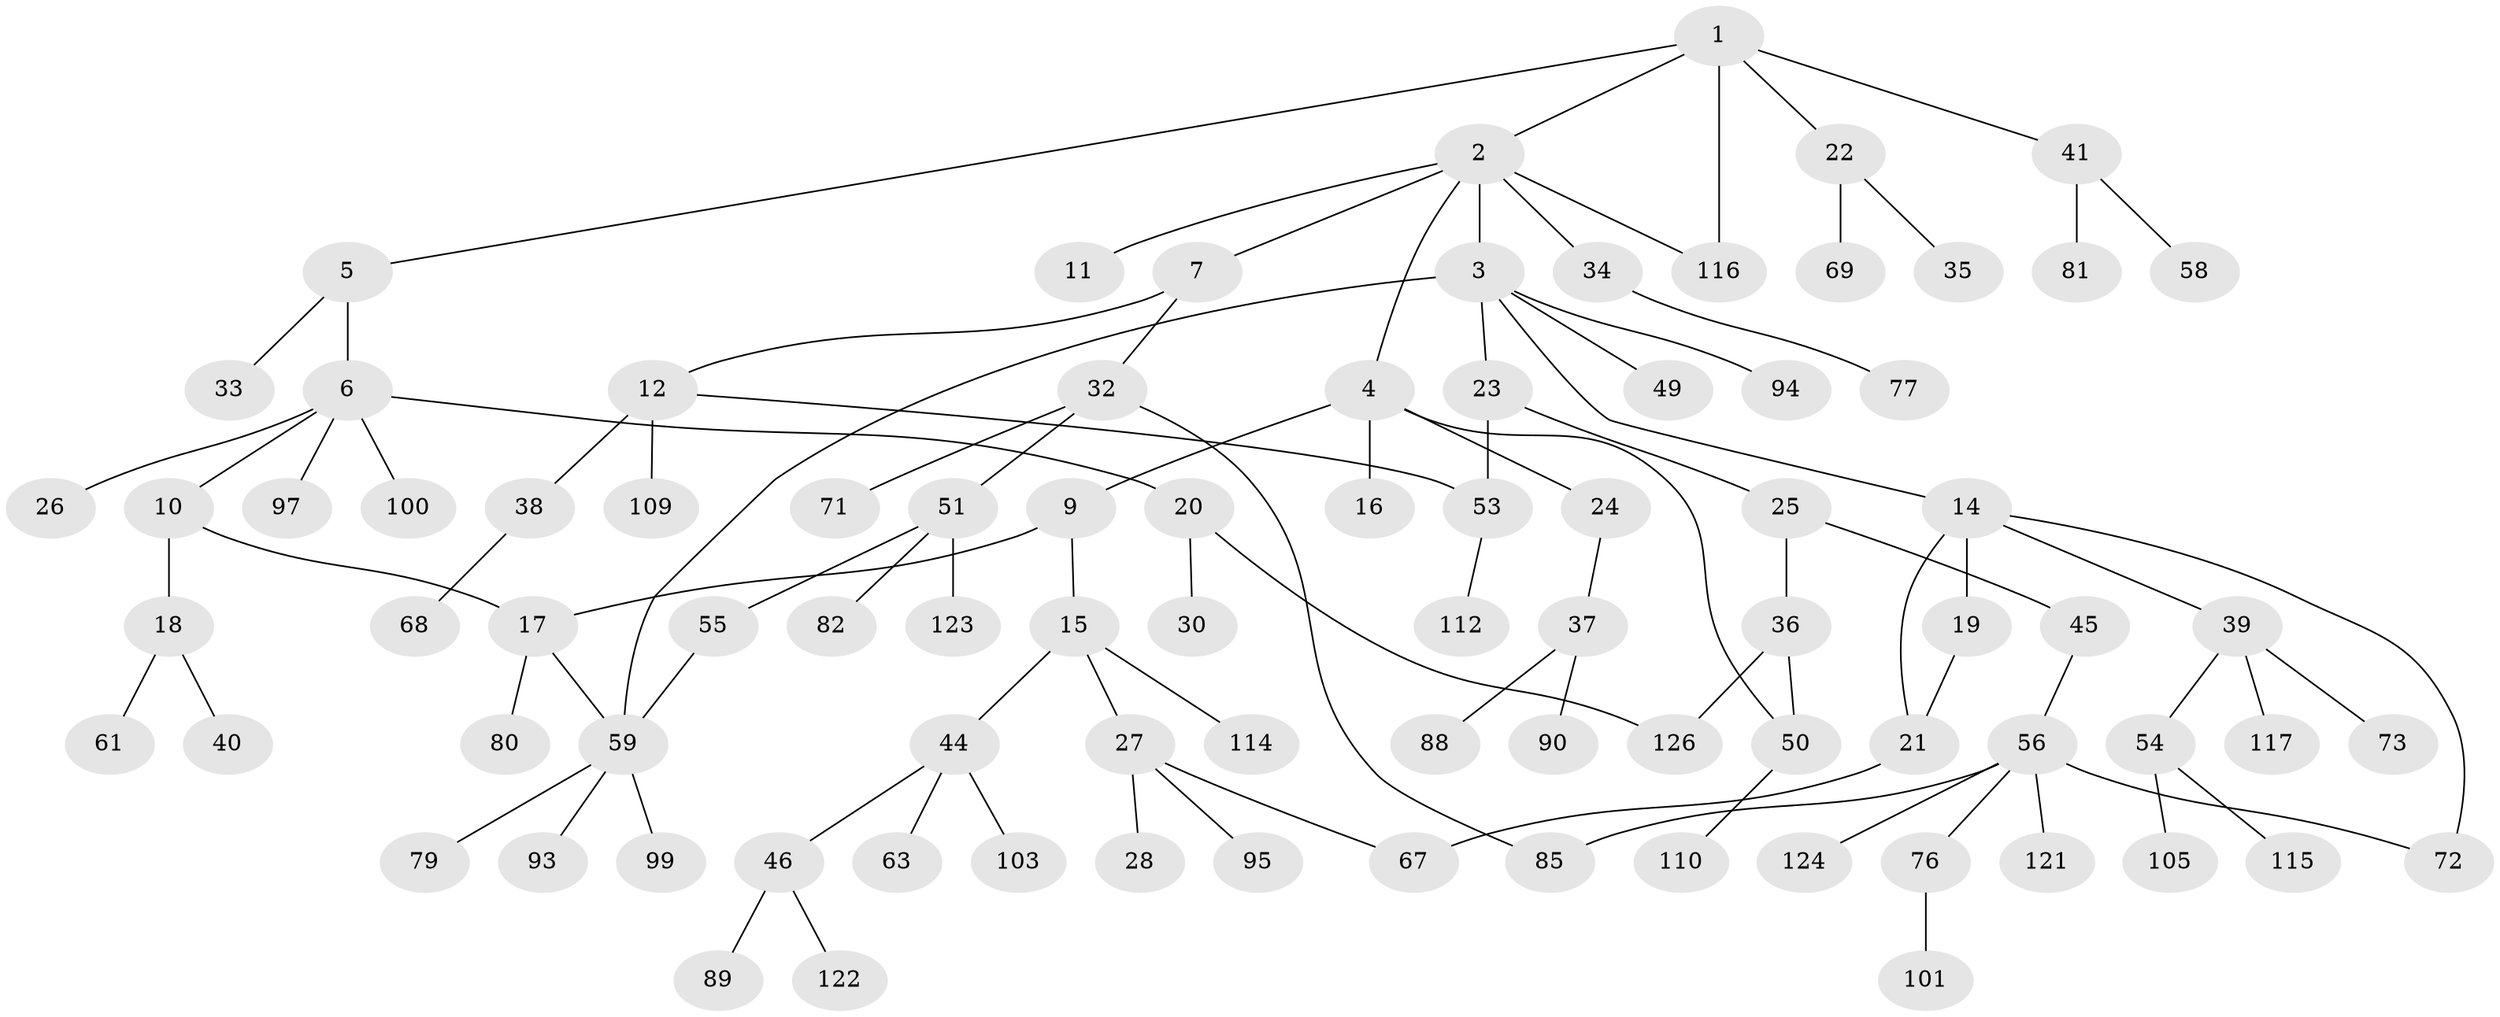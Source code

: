 // Generated by graph-tools (version 1.1) at 2025/51/02/27/25 19:51:41]
// undirected, 88 vertices, 98 edges
graph export_dot {
graph [start="1"]
  node [color=gray90,style=filled];
  1 [super="+8"];
  2 [super="+118"];
  3 [super="+13"];
  4;
  5 [super="+86"];
  6 [super="+29"];
  7;
  9 [super="+64"];
  10;
  11;
  12 [super="+48"];
  14 [super="+47"];
  15 [super="+107"];
  16 [super="+43"];
  17 [super="+65"];
  18 [super="+31"];
  19 [super="+92"];
  20 [super="+119"];
  21 [super="+70"];
  22 [super="+96"];
  23;
  24 [super="+104"];
  25;
  26;
  27 [super="+57"];
  28;
  30 [super="+87"];
  32 [super="+42"];
  33;
  34;
  35 [super="+78"];
  36 [super="+91"];
  37 [super="+102"];
  38 [super="+111"];
  39 [super="+98"];
  40;
  41;
  44 [super="+52"];
  45 [super="+125"];
  46;
  49;
  50;
  51 [super="+84"];
  53 [super="+62"];
  54 [super="+66"];
  55 [super="+83"];
  56 [super="+60"];
  58 [super="+106"];
  59 [super="+74"];
  61;
  63;
  67;
  68;
  69;
  71;
  72;
  73 [super="+75"];
  76;
  77;
  79 [super="+108"];
  80;
  81 [super="+120"];
  82;
  85;
  88;
  89;
  90;
  93;
  94;
  95;
  97;
  99;
  100;
  101;
  103 [super="+113"];
  105;
  109;
  110;
  112;
  114;
  115;
  116;
  117;
  121;
  122;
  123 [super="+127"];
  124;
  126;
  1 -- 2;
  1 -- 5;
  1 -- 116;
  1 -- 22;
  1 -- 41;
  2 -- 3;
  2 -- 4;
  2 -- 7;
  2 -- 11;
  2 -- 34;
  2 -- 116;
  3 -- 14;
  3 -- 23;
  3 -- 49;
  3 -- 59;
  3 -- 94;
  4 -- 9;
  4 -- 16;
  4 -- 24;
  4 -- 50;
  5 -- 6;
  5 -- 33;
  6 -- 10;
  6 -- 20;
  6 -- 26;
  6 -- 97;
  6 -- 100;
  7 -- 12;
  7 -- 32;
  9 -- 15;
  9 -- 17;
  10 -- 17;
  10 -- 18;
  12 -- 38;
  12 -- 109;
  12 -- 53;
  14 -- 19;
  14 -- 21;
  14 -- 39;
  14 -- 72;
  15 -- 27;
  15 -- 44;
  15 -- 114;
  17 -- 80;
  17 -- 59;
  18 -- 40;
  18 -- 61;
  19 -- 21;
  20 -- 30;
  20 -- 126;
  21 -- 67;
  22 -- 35;
  22 -- 69;
  23 -- 25;
  23 -- 53;
  24 -- 37;
  25 -- 36;
  25 -- 45;
  27 -- 28;
  27 -- 95;
  27 -- 67;
  32 -- 85;
  32 -- 51;
  32 -- 71;
  34 -- 77;
  36 -- 126;
  36 -- 50;
  37 -- 88;
  37 -- 90;
  38 -- 68;
  39 -- 54;
  39 -- 73;
  39 -- 117;
  41 -- 58;
  41 -- 81;
  44 -- 46;
  44 -- 63;
  44 -- 103;
  45 -- 56;
  46 -- 89;
  46 -- 122;
  50 -- 110;
  51 -- 55;
  51 -- 82;
  51 -- 123;
  53 -- 112;
  54 -- 115;
  54 -- 105;
  55 -- 59;
  56 -- 72;
  56 -- 85;
  56 -- 121;
  56 -- 124;
  56 -- 76;
  59 -- 93;
  59 -- 99;
  59 -- 79;
  76 -- 101;
}
